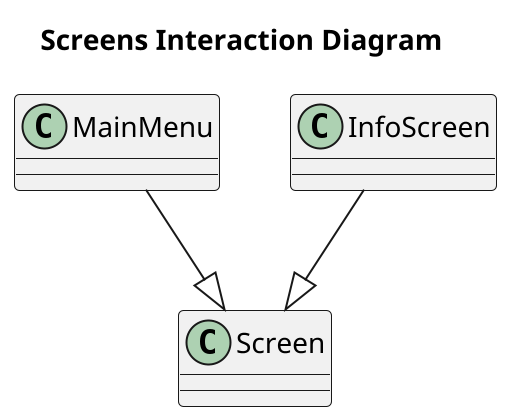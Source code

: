 @startuml
scale 2
title "Screens Interaction Diagram"
MainMenu --|> Screen
InfoScreen --|> Screen
@enduml